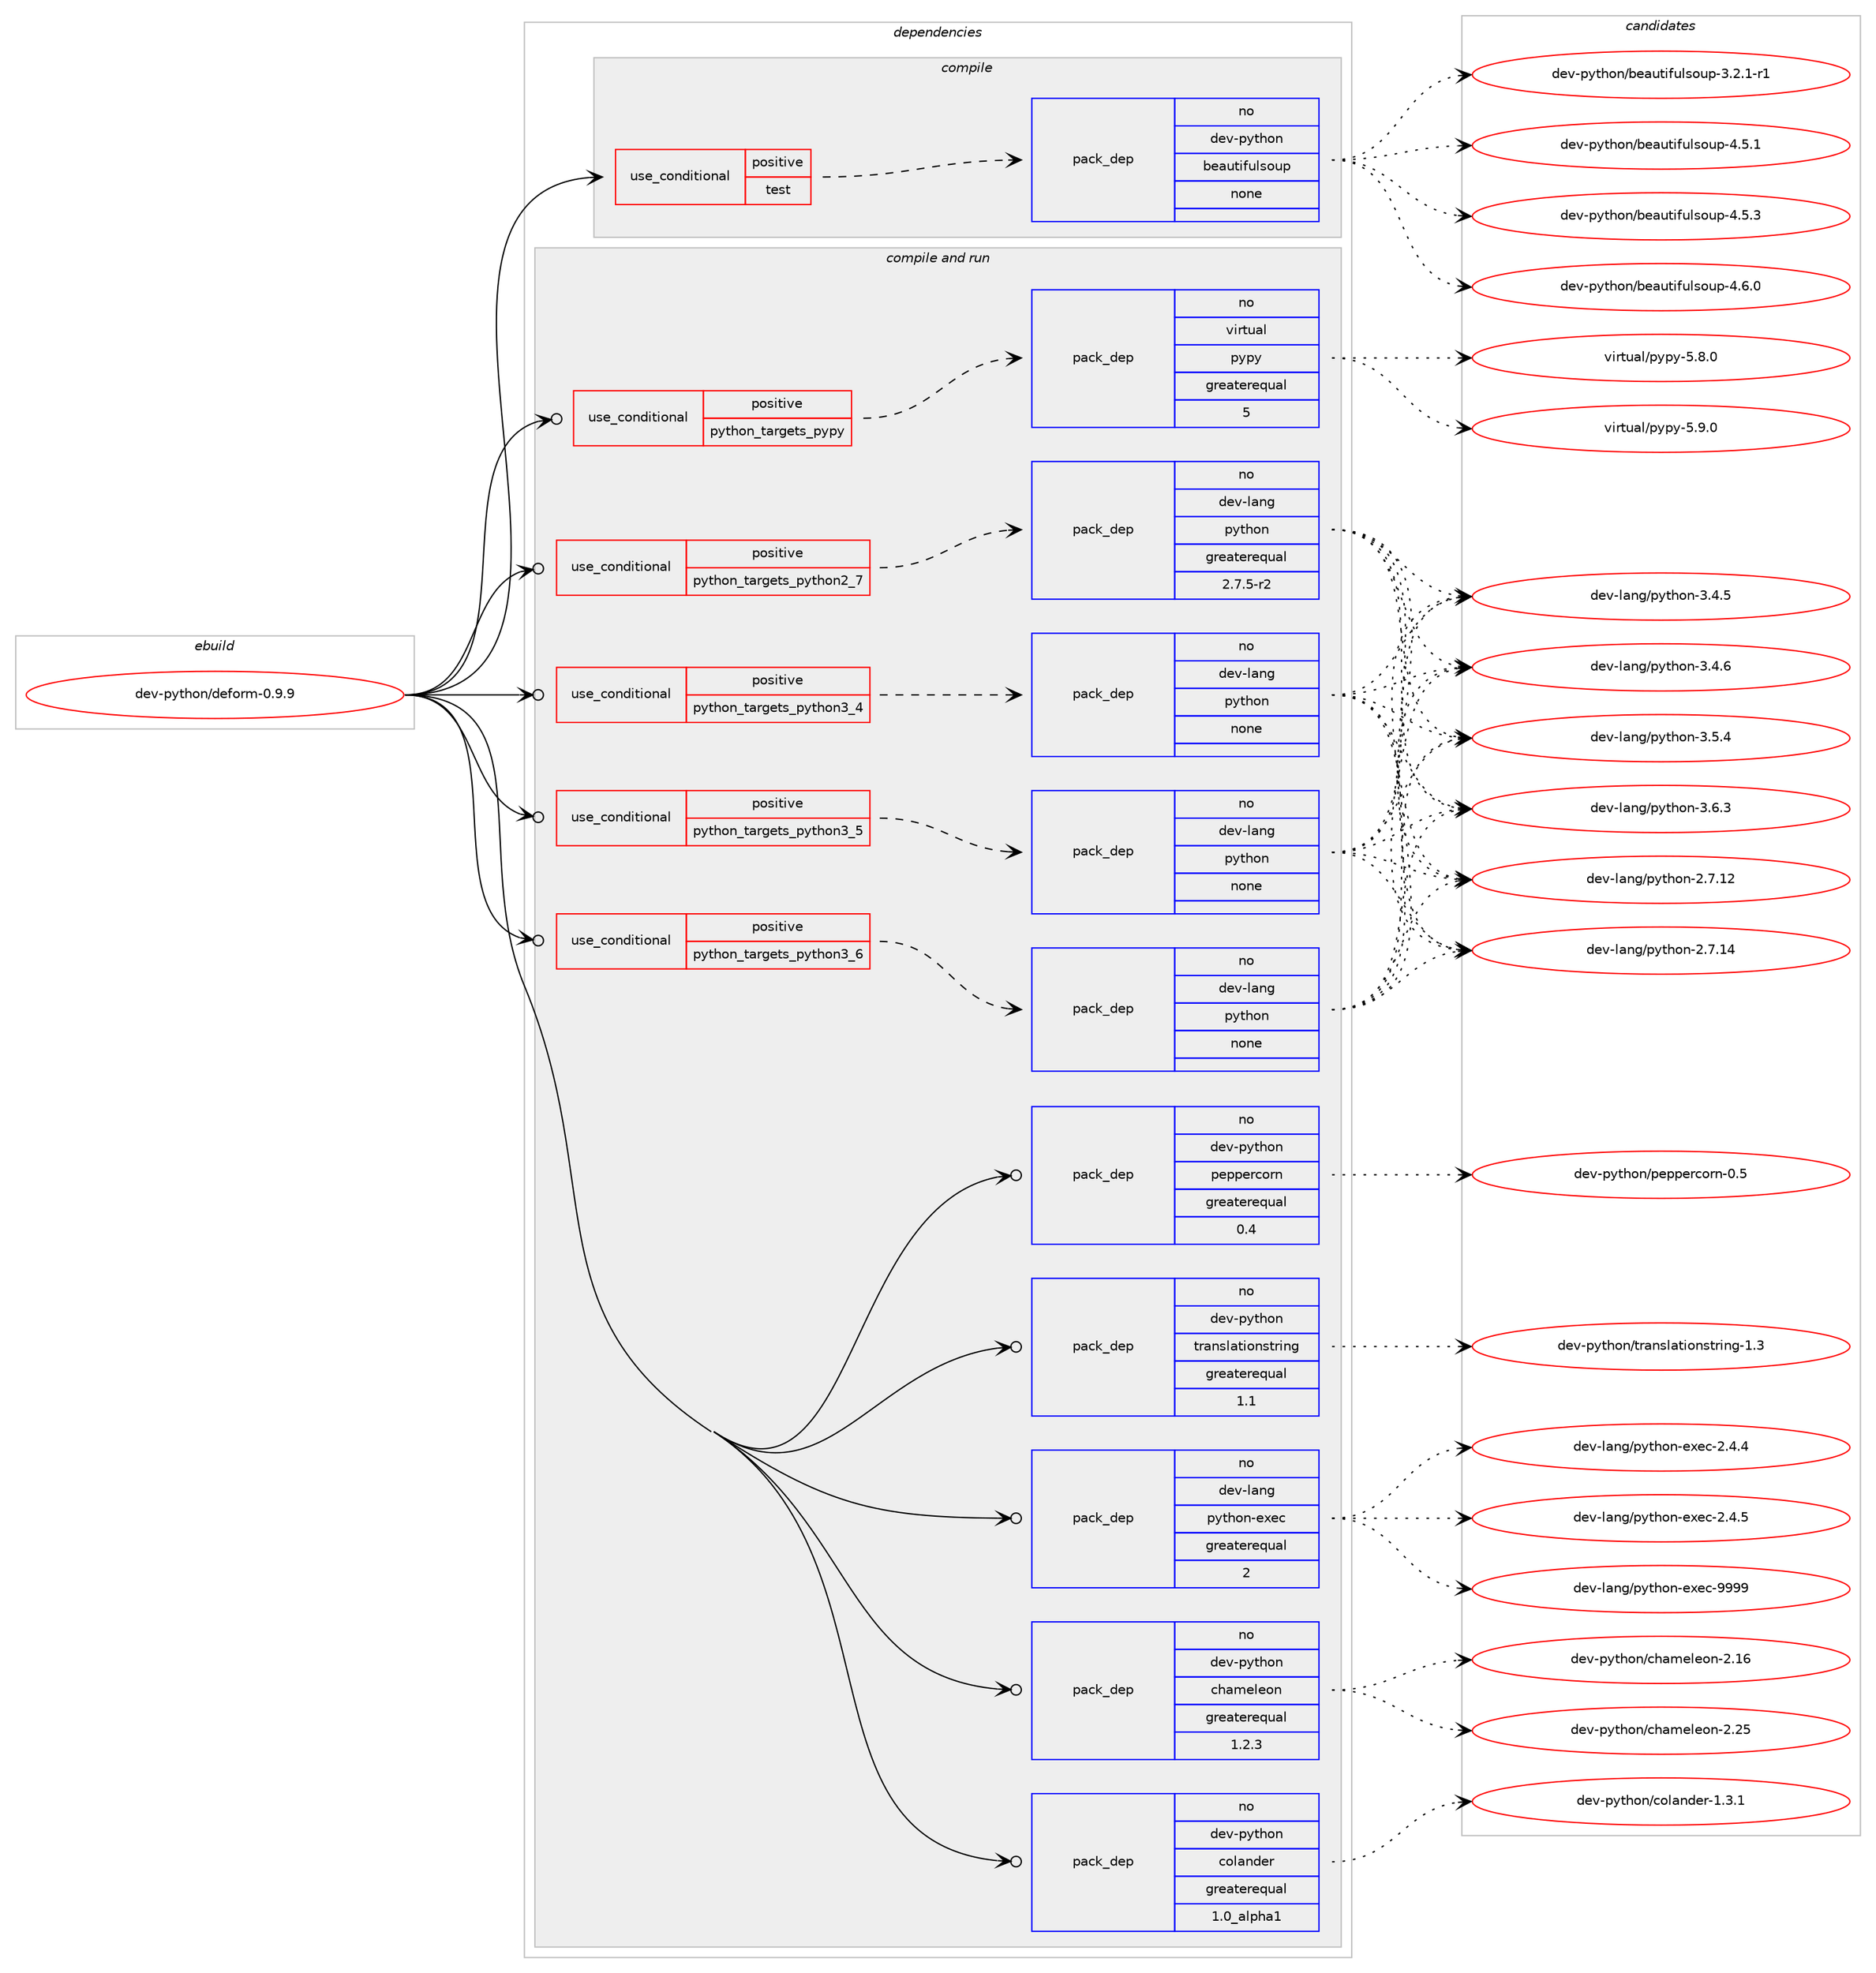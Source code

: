 digraph prolog {

# *************
# Graph options
# *************

newrank=true;
concentrate=true;
compound=true;
graph [rankdir=LR,fontname=Helvetica,fontsize=10,ranksep=1.5];#, ranksep=2.5, nodesep=0.2];
edge  [arrowhead=vee];
node  [fontname=Helvetica,fontsize=10];

# **********
# The ebuild
# **********

subgraph cluster_leftcol {
color=gray;
rank=same;
label=<<i>ebuild</i>>;
id [label="dev-python/deform-0.9.9", color=red, width=4, href="../dev-python/deform-0.9.9.svg"];
}

# ****************
# The dependencies
# ****************

subgraph cluster_midcol {
color=gray;
label=<<i>dependencies</i>>;
subgraph cluster_compile {
fillcolor="#eeeeee";
style=filled;
label=<<i>compile</i>>;
subgraph cond31470 {
dependency153055 [label=<<TABLE BORDER="0" CELLBORDER="1" CELLSPACING="0" CELLPADDING="4"><TR><TD ROWSPAN="3" CELLPADDING="10">use_conditional</TD></TR><TR><TD>positive</TD></TR><TR><TD>test</TD></TR></TABLE>>, shape=none, color=red];
subgraph pack117753 {
dependency153056 [label=<<TABLE BORDER="0" CELLBORDER="1" CELLSPACING="0" CELLPADDING="4" WIDTH="220"><TR><TD ROWSPAN="6" CELLPADDING="30">pack_dep</TD></TR><TR><TD WIDTH="110">no</TD></TR><TR><TD>dev-python</TD></TR><TR><TD>beautifulsoup</TD></TR><TR><TD>none</TD></TR><TR><TD></TD></TR></TABLE>>, shape=none, color=blue];
}
dependency153055:e -> dependency153056:w [weight=20,style="dashed",arrowhead="vee"];
}
id:e -> dependency153055:w [weight=20,style="solid",arrowhead="vee"];
}
subgraph cluster_compileandrun {
fillcolor="#eeeeee";
style=filled;
label=<<i>compile and run</i>>;
subgraph cond31471 {
dependency153057 [label=<<TABLE BORDER="0" CELLBORDER="1" CELLSPACING="0" CELLPADDING="4"><TR><TD ROWSPAN="3" CELLPADDING="10">use_conditional</TD></TR><TR><TD>positive</TD></TR><TR><TD>python_targets_pypy</TD></TR></TABLE>>, shape=none, color=red];
subgraph pack117754 {
dependency153058 [label=<<TABLE BORDER="0" CELLBORDER="1" CELLSPACING="0" CELLPADDING="4" WIDTH="220"><TR><TD ROWSPAN="6" CELLPADDING="30">pack_dep</TD></TR><TR><TD WIDTH="110">no</TD></TR><TR><TD>virtual</TD></TR><TR><TD>pypy</TD></TR><TR><TD>greaterequal</TD></TR><TR><TD>5</TD></TR></TABLE>>, shape=none, color=blue];
}
dependency153057:e -> dependency153058:w [weight=20,style="dashed",arrowhead="vee"];
}
id:e -> dependency153057:w [weight=20,style="solid",arrowhead="odotvee"];
subgraph cond31472 {
dependency153059 [label=<<TABLE BORDER="0" CELLBORDER="1" CELLSPACING="0" CELLPADDING="4"><TR><TD ROWSPAN="3" CELLPADDING="10">use_conditional</TD></TR><TR><TD>positive</TD></TR><TR><TD>python_targets_python2_7</TD></TR></TABLE>>, shape=none, color=red];
subgraph pack117755 {
dependency153060 [label=<<TABLE BORDER="0" CELLBORDER="1" CELLSPACING="0" CELLPADDING="4" WIDTH="220"><TR><TD ROWSPAN="6" CELLPADDING="30">pack_dep</TD></TR><TR><TD WIDTH="110">no</TD></TR><TR><TD>dev-lang</TD></TR><TR><TD>python</TD></TR><TR><TD>greaterequal</TD></TR><TR><TD>2.7.5-r2</TD></TR></TABLE>>, shape=none, color=blue];
}
dependency153059:e -> dependency153060:w [weight=20,style="dashed",arrowhead="vee"];
}
id:e -> dependency153059:w [weight=20,style="solid",arrowhead="odotvee"];
subgraph cond31473 {
dependency153061 [label=<<TABLE BORDER="0" CELLBORDER="1" CELLSPACING="0" CELLPADDING="4"><TR><TD ROWSPAN="3" CELLPADDING="10">use_conditional</TD></TR><TR><TD>positive</TD></TR><TR><TD>python_targets_python3_4</TD></TR></TABLE>>, shape=none, color=red];
subgraph pack117756 {
dependency153062 [label=<<TABLE BORDER="0" CELLBORDER="1" CELLSPACING="0" CELLPADDING="4" WIDTH="220"><TR><TD ROWSPAN="6" CELLPADDING="30">pack_dep</TD></TR><TR><TD WIDTH="110">no</TD></TR><TR><TD>dev-lang</TD></TR><TR><TD>python</TD></TR><TR><TD>none</TD></TR><TR><TD></TD></TR></TABLE>>, shape=none, color=blue];
}
dependency153061:e -> dependency153062:w [weight=20,style="dashed",arrowhead="vee"];
}
id:e -> dependency153061:w [weight=20,style="solid",arrowhead="odotvee"];
subgraph cond31474 {
dependency153063 [label=<<TABLE BORDER="0" CELLBORDER="1" CELLSPACING="0" CELLPADDING="4"><TR><TD ROWSPAN="3" CELLPADDING="10">use_conditional</TD></TR><TR><TD>positive</TD></TR><TR><TD>python_targets_python3_5</TD></TR></TABLE>>, shape=none, color=red];
subgraph pack117757 {
dependency153064 [label=<<TABLE BORDER="0" CELLBORDER="1" CELLSPACING="0" CELLPADDING="4" WIDTH="220"><TR><TD ROWSPAN="6" CELLPADDING="30">pack_dep</TD></TR><TR><TD WIDTH="110">no</TD></TR><TR><TD>dev-lang</TD></TR><TR><TD>python</TD></TR><TR><TD>none</TD></TR><TR><TD></TD></TR></TABLE>>, shape=none, color=blue];
}
dependency153063:e -> dependency153064:w [weight=20,style="dashed",arrowhead="vee"];
}
id:e -> dependency153063:w [weight=20,style="solid",arrowhead="odotvee"];
subgraph cond31475 {
dependency153065 [label=<<TABLE BORDER="0" CELLBORDER="1" CELLSPACING="0" CELLPADDING="4"><TR><TD ROWSPAN="3" CELLPADDING="10">use_conditional</TD></TR><TR><TD>positive</TD></TR><TR><TD>python_targets_python3_6</TD></TR></TABLE>>, shape=none, color=red];
subgraph pack117758 {
dependency153066 [label=<<TABLE BORDER="0" CELLBORDER="1" CELLSPACING="0" CELLPADDING="4" WIDTH="220"><TR><TD ROWSPAN="6" CELLPADDING="30">pack_dep</TD></TR><TR><TD WIDTH="110">no</TD></TR><TR><TD>dev-lang</TD></TR><TR><TD>python</TD></TR><TR><TD>none</TD></TR><TR><TD></TD></TR></TABLE>>, shape=none, color=blue];
}
dependency153065:e -> dependency153066:w [weight=20,style="dashed",arrowhead="vee"];
}
id:e -> dependency153065:w [weight=20,style="solid",arrowhead="odotvee"];
subgraph pack117759 {
dependency153067 [label=<<TABLE BORDER="0" CELLBORDER="1" CELLSPACING="0" CELLPADDING="4" WIDTH="220"><TR><TD ROWSPAN="6" CELLPADDING="30">pack_dep</TD></TR><TR><TD WIDTH="110">no</TD></TR><TR><TD>dev-lang</TD></TR><TR><TD>python-exec</TD></TR><TR><TD>greaterequal</TD></TR><TR><TD>2</TD></TR></TABLE>>, shape=none, color=blue];
}
id:e -> dependency153067:w [weight=20,style="solid",arrowhead="odotvee"];
subgraph pack117760 {
dependency153068 [label=<<TABLE BORDER="0" CELLBORDER="1" CELLSPACING="0" CELLPADDING="4" WIDTH="220"><TR><TD ROWSPAN="6" CELLPADDING="30">pack_dep</TD></TR><TR><TD WIDTH="110">no</TD></TR><TR><TD>dev-python</TD></TR><TR><TD>chameleon</TD></TR><TR><TD>greaterequal</TD></TR><TR><TD>1.2.3</TD></TR></TABLE>>, shape=none, color=blue];
}
id:e -> dependency153068:w [weight=20,style="solid",arrowhead="odotvee"];
subgraph pack117761 {
dependency153069 [label=<<TABLE BORDER="0" CELLBORDER="1" CELLSPACING="0" CELLPADDING="4" WIDTH="220"><TR><TD ROWSPAN="6" CELLPADDING="30">pack_dep</TD></TR><TR><TD WIDTH="110">no</TD></TR><TR><TD>dev-python</TD></TR><TR><TD>colander</TD></TR><TR><TD>greaterequal</TD></TR><TR><TD>1.0_alpha1</TD></TR></TABLE>>, shape=none, color=blue];
}
id:e -> dependency153069:w [weight=20,style="solid",arrowhead="odotvee"];
subgraph pack117762 {
dependency153070 [label=<<TABLE BORDER="0" CELLBORDER="1" CELLSPACING="0" CELLPADDING="4" WIDTH="220"><TR><TD ROWSPAN="6" CELLPADDING="30">pack_dep</TD></TR><TR><TD WIDTH="110">no</TD></TR><TR><TD>dev-python</TD></TR><TR><TD>peppercorn</TD></TR><TR><TD>greaterequal</TD></TR><TR><TD>0.4</TD></TR></TABLE>>, shape=none, color=blue];
}
id:e -> dependency153070:w [weight=20,style="solid",arrowhead="odotvee"];
subgraph pack117763 {
dependency153071 [label=<<TABLE BORDER="0" CELLBORDER="1" CELLSPACING="0" CELLPADDING="4" WIDTH="220"><TR><TD ROWSPAN="6" CELLPADDING="30">pack_dep</TD></TR><TR><TD WIDTH="110">no</TD></TR><TR><TD>dev-python</TD></TR><TR><TD>translationstring</TD></TR><TR><TD>greaterequal</TD></TR><TR><TD>1.1</TD></TR></TABLE>>, shape=none, color=blue];
}
id:e -> dependency153071:w [weight=20,style="solid",arrowhead="odotvee"];
}
subgraph cluster_run {
fillcolor="#eeeeee";
style=filled;
label=<<i>run</i>>;
}
}

# **************
# The candidates
# **************

subgraph cluster_choices {
rank=same;
color=gray;
label=<<i>candidates</i>>;

subgraph choice117753 {
color=black;
nodesep=1;
choice100101118451121211161041111104798101971171161051021171081151111171124551465046494511449 [label="dev-python/beautifulsoup-3.2.1-r1", color=red, width=4,href="../dev-python/beautifulsoup-3.2.1-r1.svg"];
choice10010111845112121116104111110479810197117116105102117108115111117112455246534649 [label="dev-python/beautifulsoup-4.5.1", color=red, width=4,href="../dev-python/beautifulsoup-4.5.1.svg"];
choice10010111845112121116104111110479810197117116105102117108115111117112455246534651 [label="dev-python/beautifulsoup-4.5.3", color=red, width=4,href="../dev-python/beautifulsoup-4.5.3.svg"];
choice10010111845112121116104111110479810197117116105102117108115111117112455246544648 [label="dev-python/beautifulsoup-4.6.0", color=red, width=4,href="../dev-python/beautifulsoup-4.6.0.svg"];
dependency153056:e -> choice100101118451121211161041111104798101971171161051021171081151111171124551465046494511449:w [style=dotted,weight="100"];
dependency153056:e -> choice10010111845112121116104111110479810197117116105102117108115111117112455246534649:w [style=dotted,weight="100"];
dependency153056:e -> choice10010111845112121116104111110479810197117116105102117108115111117112455246534651:w [style=dotted,weight="100"];
dependency153056:e -> choice10010111845112121116104111110479810197117116105102117108115111117112455246544648:w [style=dotted,weight="100"];
}
subgraph choice117754 {
color=black;
nodesep=1;
choice1181051141161179710847112121112121455346564648 [label="virtual/pypy-5.8.0", color=red, width=4,href="../virtual/pypy-5.8.0.svg"];
choice1181051141161179710847112121112121455346574648 [label="virtual/pypy-5.9.0", color=red, width=4,href="../virtual/pypy-5.9.0.svg"];
dependency153058:e -> choice1181051141161179710847112121112121455346564648:w [style=dotted,weight="100"];
dependency153058:e -> choice1181051141161179710847112121112121455346574648:w [style=dotted,weight="100"];
}
subgraph choice117755 {
color=black;
nodesep=1;
choice10010111845108971101034711212111610411111045504655464950 [label="dev-lang/python-2.7.12", color=red, width=4,href="../dev-lang/python-2.7.12.svg"];
choice10010111845108971101034711212111610411111045504655464952 [label="dev-lang/python-2.7.14", color=red, width=4,href="../dev-lang/python-2.7.14.svg"];
choice100101118451089711010347112121116104111110455146524653 [label="dev-lang/python-3.4.5", color=red, width=4,href="../dev-lang/python-3.4.5.svg"];
choice100101118451089711010347112121116104111110455146524654 [label="dev-lang/python-3.4.6", color=red, width=4,href="../dev-lang/python-3.4.6.svg"];
choice100101118451089711010347112121116104111110455146534652 [label="dev-lang/python-3.5.4", color=red, width=4,href="../dev-lang/python-3.5.4.svg"];
choice100101118451089711010347112121116104111110455146544651 [label="dev-lang/python-3.6.3", color=red, width=4,href="../dev-lang/python-3.6.3.svg"];
dependency153060:e -> choice10010111845108971101034711212111610411111045504655464950:w [style=dotted,weight="100"];
dependency153060:e -> choice10010111845108971101034711212111610411111045504655464952:w [style=dotted,weight="100"];
dependency153060:e -> choice100101118451089711010347112121116104111110455146524653:w [style=dotted,weight="100"];
dependency153060:e -> choice100101118451089711010347112121116104111110455146524654:w [style=dotted,weight="100"];
dependency153060:e -> choice100101118451089711010347112121116104111110455146534652:w [style=dotted,weight="100"];
dependency153060:e -> choice100101118451089711010347112121116104111110455146544651:w [style=dotted,weight="100"];
}
subgraph choice117756 {
color=black;
nodesep=1;
choice10010111845108971101034711212111610411111045504655464950 [label="dev-lang/python-2.7.12", color=red, width=4,href="../dev-lang/python-2.7.12.svg"];
choice10010111845108971101034711212111610411111045504655464952 [label="dev-lang/python-2.7.14", color=red, width=4,href="../dev-lang/python-2.7.14.svg"];
choice100101118451089711010347112121116104111110455146524653 [label="dev-lang/python-3.4.5", color=red, width=4,href="../dev-lang/python-3.4.5.svg"];
choice100101118451089711010347112121116104111110455146524654 [label="dev-lang/python-3.4.6", color=red, width=4,href="../dev-lang/python-3.4.6.svg"];
choice100101118451089711010347112121116104111110455146534652 [label="dev-lang/python-3.5.4", color=red, width=4,href="../dev-lang/python-3.5.4.svg"];
choice100101118451089711010347112121116104111110455146544651 [label="dev-lang/python-3.6.3", color=red, width=4,href="../dev-lang/python-3.6.3.svg"];
dependency153062:e -> choice10010111845108971101034711212111610411111045504655464950:w [style=dotted,weight="100"];
dependency153062:e -> choice10010111845108971101034711212111610411111045504655464952:w [style=dotted,weight="100"];
dependency153062:e -> choice100101118451089711010347112121116104111110455146524653:w [style=dotted,weight="100"];
dependency153062:e -> choice100101118451089711010347112121116104111110455146524654:w [style=dotted,weight="100"];
dependency153062:e -> choice100101118451089711010347112121116104111110455146534652:w [style=dotted,weight="100"];
dependency153062:e -> choice100101118451089711010347112121116104111110455146544651:w [style=dotted,weight="100"];
}
subgraph choice117757 {
color=black;
nodesep=1;
choice10010111845108971101034711212111610411111045504655464950 [label="dev-lang/python-2.7.12", color=red, width=4,href="../dev-lang/python-2.7.12.svg"];
choice10010111845108971101034711212111610411111045504655464952 [label="dev-lang/python-2.7.14", color=red, width=4,href="../dev-lang/python-2.7.14.svg"];
choice100101118451089711010347112121116104111110455146524653 [label="dev-lang/python-3.4.5", color=red, width=4,href="../dev-lang/python-3.4.5.svg"];
choice100101118451089711010347112121116104111110455146524654 [label="dev-lang/python-3.4.6", color=red, width=4,href="../dev-lang/python-3.4.6.svg"];
choice100101118451089711010347112121116104111110455146534652 [label="dev-lang/python-3.5.4", color=red, width=4,href="../dev-lang/python-3.5.4.svg"];
choice100101118451089711010347112121116104111110455146544651 [label="dev-lang/python-3.6.3", color=red, width=4,href="../dev-lang/python-3.6.3.svg"];
dependency153064:e -> choice10010111845108971101034711212111610411111045504655464950:w [style=dotted,weight="100"];
dependency153064:e -> choice10010111845108971101034711212111610411111045504655464952:w [style=dotted,weight="100"];
dependency153064:e -> choice100101118451089711010347112121116104111110455146524653:w [style=dotted,weight="100"];
dependency153064:e -> choice100101118451089711010347112121116104111110455146524654:w [style=dotted,weight="100"];
dependency153064:e -> choice100101118451089711010347112121116104111110455146534652:w [style=dotted,weight="100"];
dependency153064:e -> choice100101118451089711010347112121116104111110455146544651:w [style=dotted,weight="100"];
}
subgraph choice117758 {
color=black;
nodesep=1;
choice10010111845108971101034711212111610411111045504655464950 [label="dev-lang/python-2.7.12", color=red, width=4,href="../dev-lang/python-2.7.12.svg"];
choice10010111845108971101034711212111610411111045504655464952 [label="dev-lang/python-2.7.14", color=red, width=4,href="../dev-lang/python-2.7.14.svg"];
choice100101118451089711010347112121116104111110455146524653 [label="dev-lang/python-3.4.5", color=red, width=4,href="../dev-lang/python-3.4.5.svg"];
choice100101118451089711010347112121116104111110455146524654 [label="dev-lang/python-3.4.6", color=red, width=4,href="../dev-lang/python-3.4.6.svg"];
choice100101118451089711010347112121116104111110455146534652 [label="dev-lang/python-3.5.4", color=red, width=4,href="../dev-lang/python-3.5.4.svg"];
choice100101118451089711010347112121116104111110455146544651 [label="dev-lang/python-3.6.3", color=red, width=4,href="../dev-lang/python-3.6.3.svg"];
dependency153066:e -> choice10010111845108971101034711212111610411111045504655464950:w [style=dotted,weight="100"];
dependency153066:e -> choice10010111845108971101034711212111610411111045504655464952:w [style=dotted,weight="100"];
dependency153066:e -> choice100101118451089711010347112121116104111110455146524653:w [style=dotted,weight="100"];
dependency153066:e -> choice100101118451089711010347112121116104111110455146524654:w [style=dotted,weight="100"];
dependency153066:e -> choice100101118451089711010347112121116104111110455146534652:w [style=dotted,weight="100"];
dependency153066:e -> choice100101118451089711010347112121116104111110455146544651:w [style=dotted,weight="100"];
}
subgraph choice117759 {
color=black;
nodesep=1;
choice1001011184510897110103471121211161041111104510112010199455046524652 [label="dev-lang/python-exec-2.4.4", color=red, width=4,href="../dev-lang/python-exec-2.4.4.svg"];
choice1001011184510897110103471121211161041111104510112010199455046524653 [label="dev-lang/python-exec-2.4.5", color=red, width=4,href="../dev-lang/python-exec-2.4.5.svg"];
choice10010111845108971101034711212111610411111045101120101994557575757 [label="dev-lang/python-exec-9999", color=red, width=4,href="../dev-lang/python-exec-9999.svg"];
dependency153067:e -> choice1001011184510897110103471121211161041111104510112010199455046524652:w [style=dotted,weight="100"];
dependency153067:e -> choice1001011184510897110103471121211161041111104510112010199455046524653:w [style=dotted,weight="100"];
dependency153067:e -> choice10010111845108971101034711212111610411111045101120101994557575757:w [style=dotted,weight="100"];
}
subgraph choice117760 {
color=black;
nodesep=1;
choice100101118451121211161041111104799104971091011081011111104550464954 [label="dev-python/chameleon-2.16", color=red, width=4,href="../dev-python/chameleon-2.16.svg"];
choice100101118451121211161041111104799104971091011081011111104550465053 [label="dev-python/chameleon-2.25", color=red, width=4,href="../dev-python/chameleon-2.25.svg"];
dependency153068:e -> choice100101118451121211161041111104799104971091011081011111104550464954:w [style=dotted,weight="100"];
dependency153068:e -> choice100101118451121211161041111104799104971091011081011111104550465053:w [style=dotted,weight="100"];
}
subgraph choice117761 {
color=black;
nodesep=1;
choice10010111845112121116104111110479911110897110100101114454946514649 [label="dev-python/colander-1.3.1", color=red, width=4,href="../dev-python/colander-1.3.1.svg"];
dependency153069:e -> choice10010111845112121116104111110479911110897110100101114454946514649:w [style=dotted,weight="100"];
}
subgraph choice117762 {
color=black;
nodesep=1;
choice10010111845112121116104111110471121011121121011149911111411045484653 [label="dev-python/peppercorn-0.5", color=red, width=4,href="../dev-python/peppercorn-0.5.svg"];
dependency153070:e -> choice10010111845112121116104111110471121011121121011149911111411045484653:w [style=dotted,weight="100"];
}
subgraph choice117763 {
color=black;
nodesep=1;
choice1001011184511212111610411111047116114971101151089711610511111011511611410511010345494651 [label="dev-python/translationstring-1.3", color=red, width=4,href="../dev-python/translationstring-1.3.svg"];
dependency153071:e -> choice1001011184511212111610411111047116114971101151089711610511111011511611410511010345494651:w [style=dotted,weight="100"];
}
}

}
